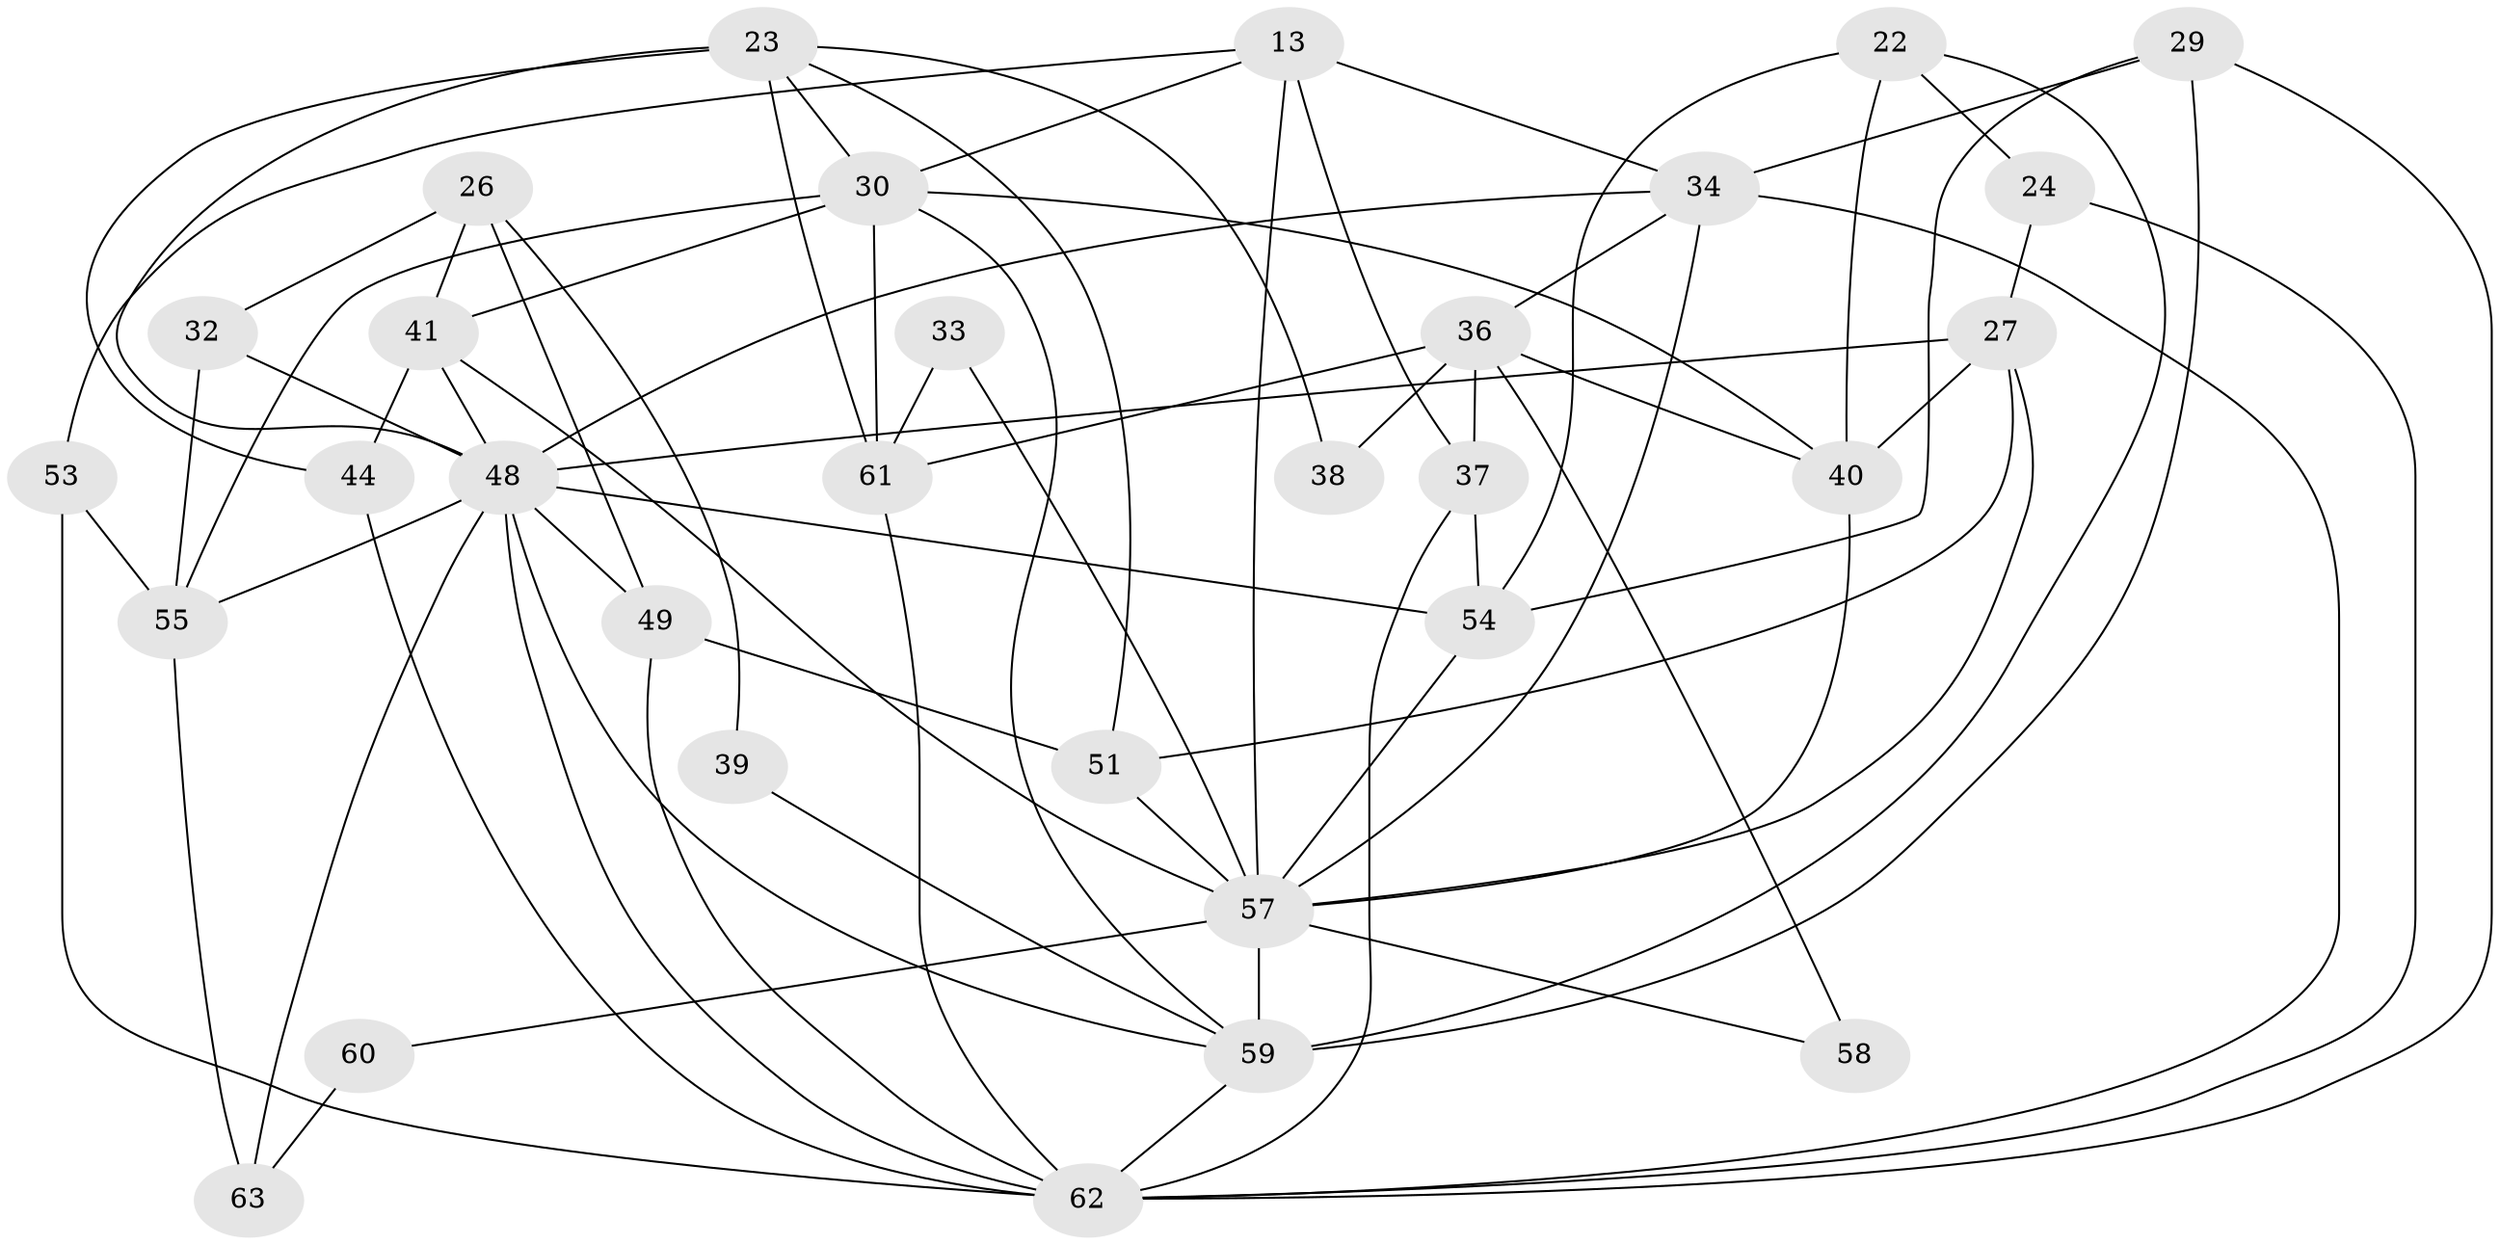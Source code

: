 // original degree distribution, {4: 0.2857142857142857, 5: 0.23809523809523808, 3: 0.23809523809523808, 6: 0.09523809523809523, 8: 0.015873015873015872, 2: 0.12698412698412698}
// Generated by graph-tools (version 1.1) at 2025/50/03/09/25 04:50:04]
// undirected, 31 vertices, 74 edges
graph export_dot {
graph [start="1"]
  node [color=gray90,style=filled];
  13;
  22;
  23 [super="+10"];
  24;
  26;
  27 [super="+8"];
  29 [super="+9"];
  30 [super="+25+1"];
  32 [super="+6"];
  33;
  34 [super="+28+11"];
  36 [super="+17"];
  37;
  38;
  39;
  40 [super="+5"];
  41 [super="+20"];
  44;
  48 [super="+7+43+47"];
  49;
  51 [super="+50"];
  53;
  54 [super="+35"];
  55;
  57 [super="+15+52+31"];
  58;
  59 [super="+21+42"];
  60;
  61 [super="+4"];
  62 [super="+45+46"];
  63 [super="+56"];
  13 -- 30;
  13 -- 37;
  13 -- 53;
  13 -- 34;
  13 -- 57;
  22 -- 54;
  22 -- 24;
  22 -- 40 [weight=2];
  22 -- 59 [weight=2];
  23 -- 61 [weight=3];
  23 -- 51 [weight=2];
  23 -- 38;
  23 -- 44;
  23 -- 48 [weight=2];
  23 -- 30;
  24 -- 27;
  24 -- 62 [weight=2];
  26 -- 49;
  26 -- 39;
  26 -- 32;
  26 -- 41;
  27 -- 51;
  27 -- 40;
  27 -- 48;
  27 -- 57;
  29 -- 54;
  29 -- 59 [weight=2];
  29 -- 34 [weight=2];
  29 -- 62;
  30 -- 59;
  30 -- 41;
  30 -- 40;
  30 -- 61;
  30 -- 55;
  32 -- 55 [weight=2];
  32 -- 48;
  33 -- 61 [weight=2];
  33 -- 57;
  34 -- 48 [weight=2];
  34 -- 36 [weight=2];
  34 -- 62;
  34 -- 57;
  36 -- 37;
  36 -- 58;
  36 -- 38;
  36 -- 40;
  36 -- 61;
  37 -- 54;
  37 -- 62;
  39 -- 59;
  40 -- 57;
  41 -- 44;
  41 -- 48;
  41 -- 57;
  44 -- 62;
  48 -- 54 [weight=3];
  48 -- 62;
  48 -- 49;
  48 -- 55;
  48 -- 63 [weight=2];
  48 -- 59;
  49 -- 51 [weight=2];
  49 -- 62;
  51 -- 57;
  53 -- 55;
  53 -- 62;
  54 -- 57;
  55 -- 63;
  57 -- 59;
  57 -- 60;
  57 -- 58;
  59 -- 62;
  60 -- 63;
  61 -- 62 [weight=2];
}
